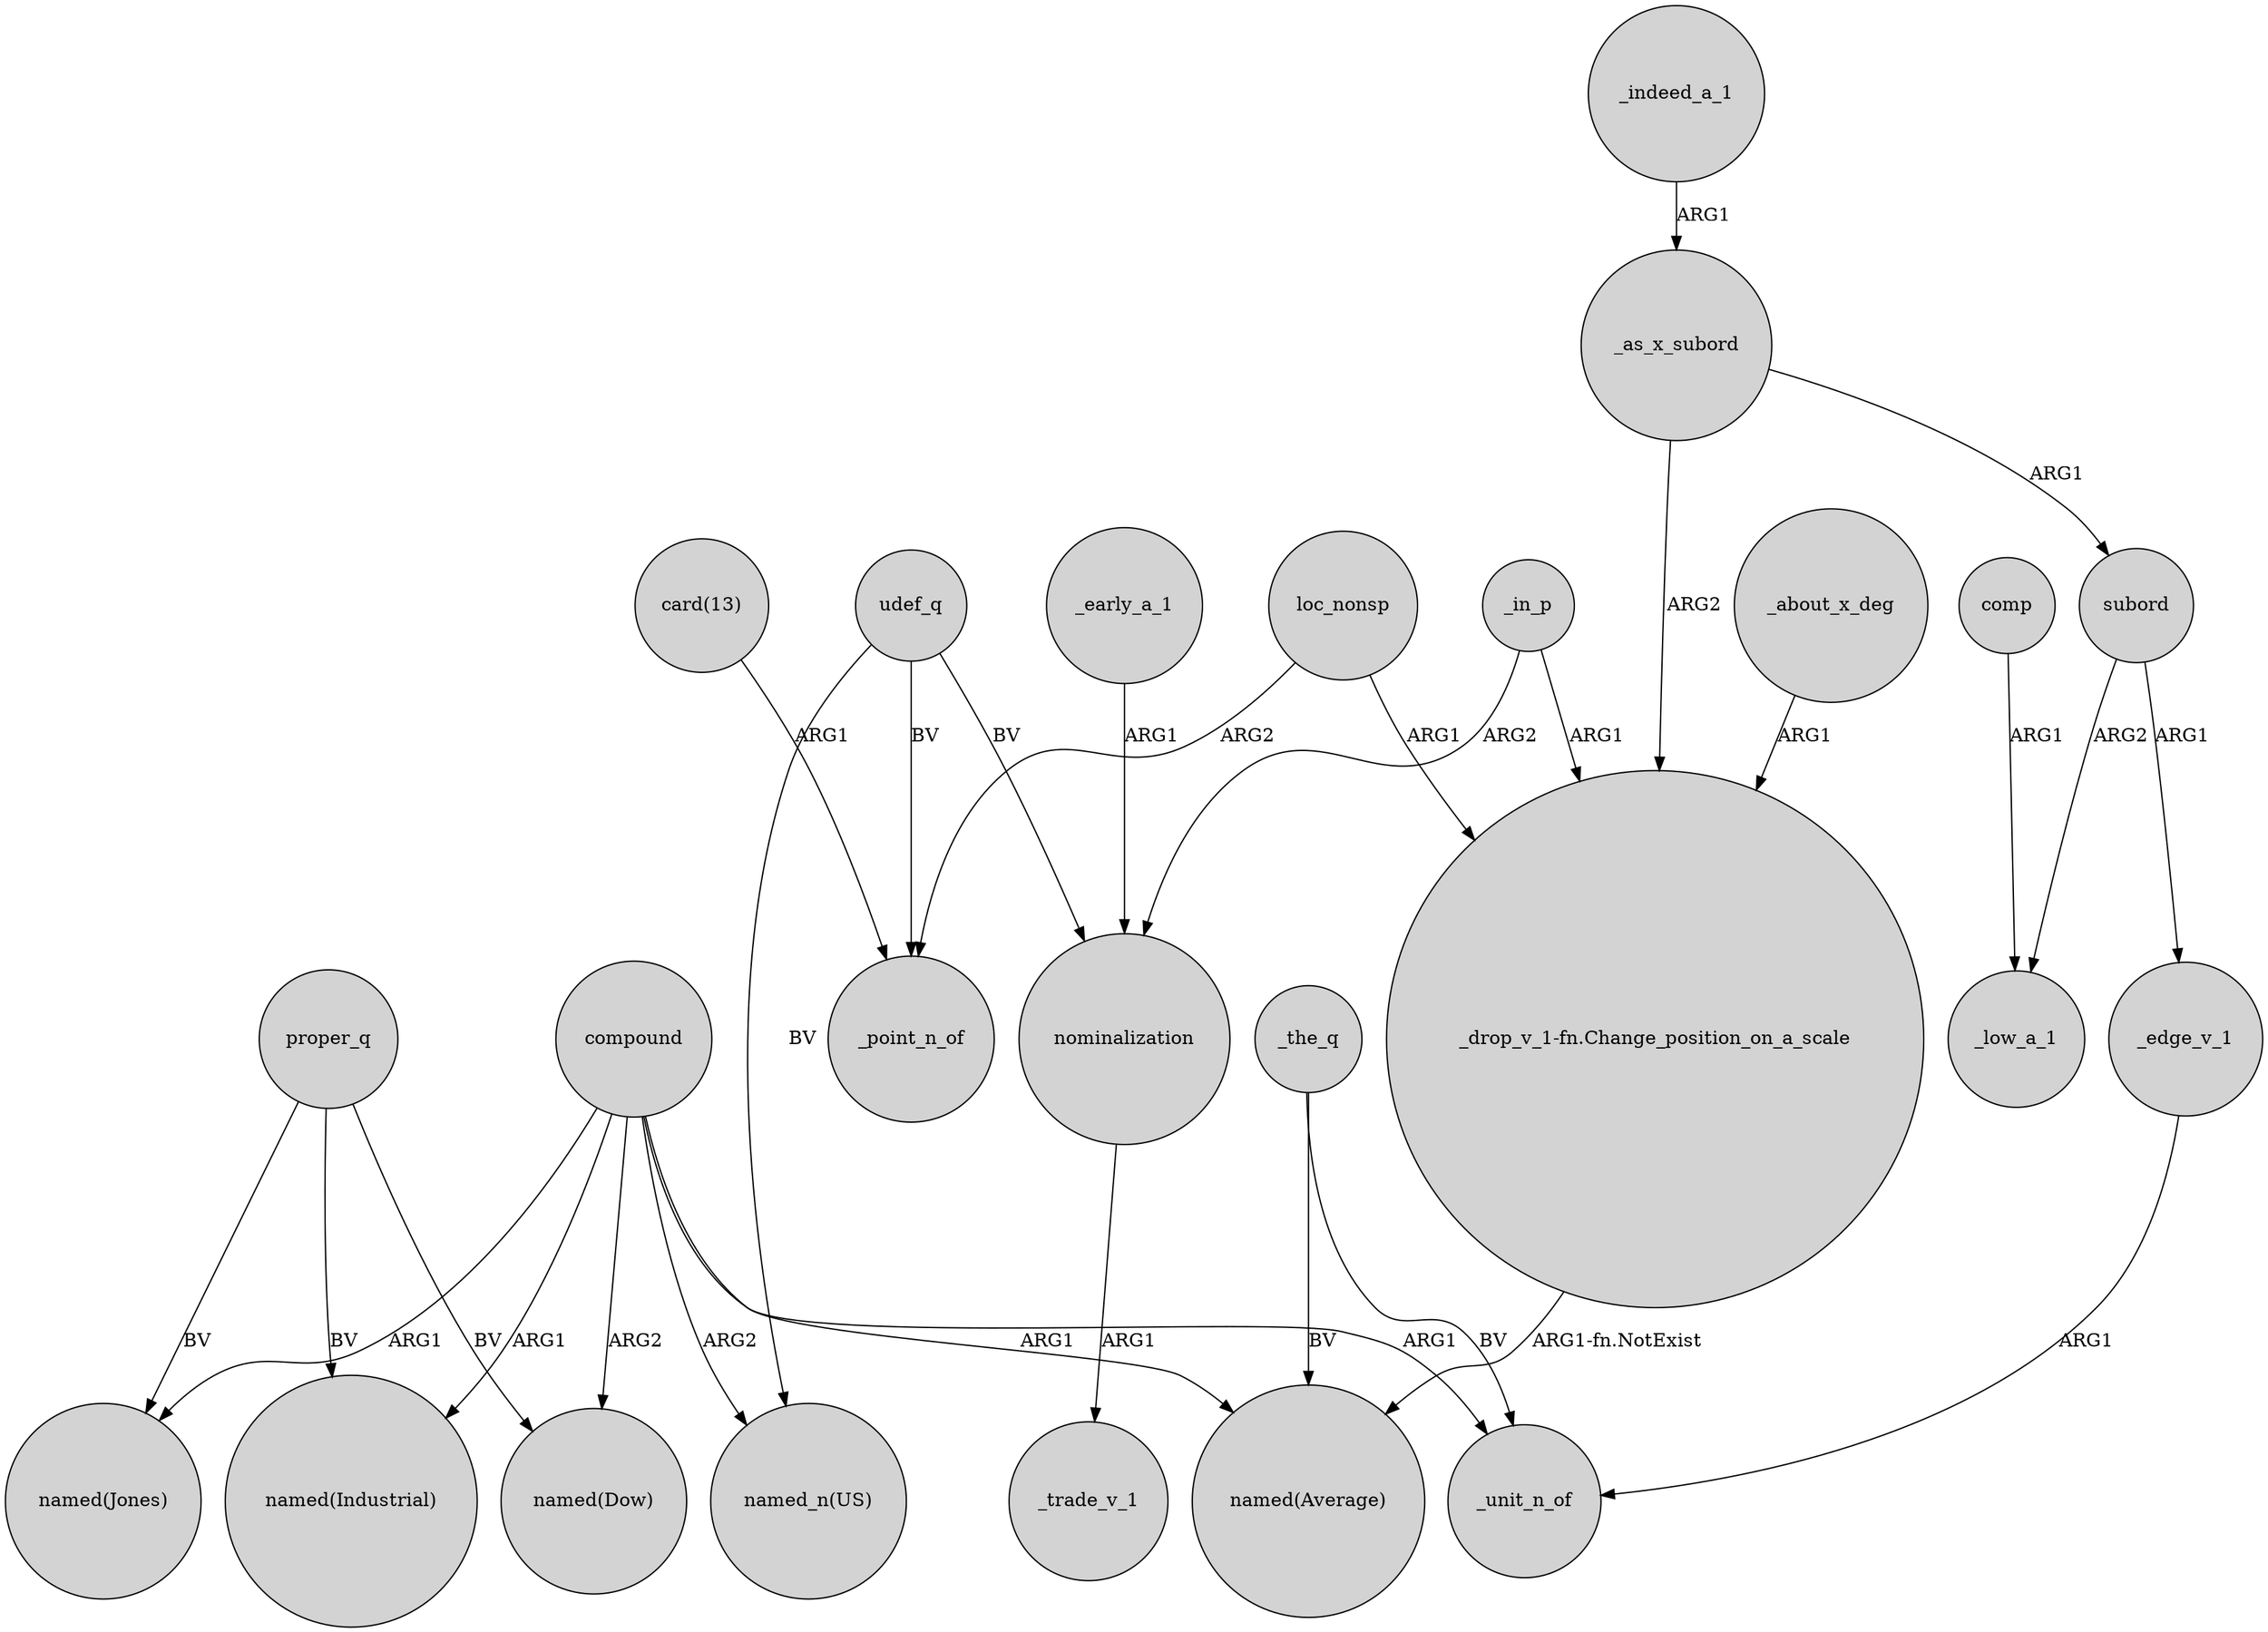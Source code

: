 digraph {
	node [shape=circle style=filled]
	_as_x_subord -> subord [label=ARG1]
	compound -> "named(Industrial)" [label=ARG1]
	loc_nonsp -> _point_n_of [label=ARG2]
	udef_q -> "named_n(US)" [label=BV]
	_in_p -> "_drop_v_1-fn.Change_position_on_a_scale" [label=ARG1]
	subord -> _edge_v_1 [label=ARG1]
	compound -> "named(Dow)" [label=ARG2]
	compound -> _unit_n_of [label=ARG1]
	subord -> _low_a_1 [label=ARG2]
	udef_q -> _point_n_of [label=BV]
	proper_q -> "named(Dow)" [label=BV]
	_early_a_1 -> nominalization [label=ARG1]
	compound -> "named(Average)" [label=ARG1]
	_edge_v_1 -> _unit_n_of [label=ARG1]
	nominalization -> _trade_v_1 [label=ARG1]
	loc_nonsp -> "_drop_v_1-fn.Change_position_on_a_scale" [label=ARG1]
	compound -> "named_n(US)" [label=ARG2]
	"_drop_v_1-fn.Change_position_on_a_scale" -> "named(Average)" [label="ARG1-fn.NotExist"]
	proper_q -> "named(Industrial)" [label=BV]
	proper_q -> "named(Jones)" [label=BV]
	_as_x_subord -> "_drop_v_1-fn.Change_position_on_a_scale" [label=ARG2]
	"card(13)" -> _point_n_of [label=ARG1]
	_indeed_a_1 -> _as_x_subord [label=ARG1]
	udef_q -> nominalization [label=BV]
	_about_x_deg -> "_drop_v_1-fn.Change_position_on_a_scale" [label=ARG1]
	_in_p -> nominalization [label=ARG2]
	_the_q -> _unit_n_of [label=BV]
	_the_q -> "named(Average)" [label=BV]
	compound -> "named(Jones)" [label=ARG1]
	comp -> _low_a_1 [label=ARG1]
}
